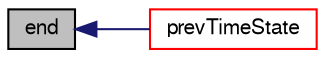 digraph "end"
{
  bgcolor="transparent";
  edge [fontname="FreeSans",fontsize="10",labelfontname="FreeSans",labelfontsize="10"];
  node [fontname="FreeSans",fontsize="10",shape=record];
  rankdir="LR";
  Node26075 [label="end",height=0.2,width=0.4,color="black", fillcolor="grey75", style="filled", fontcolor="black"];
  Node26075 -> Node26076 [dir="back",color="midnightblue",fontsize="10",style="solid",fontname="FreeSans"];
  Node26076 [label="prevTimeState",height=0.2,width=0.4,color="red",URL="$a26350.html#a138041e78b81df1eee147266c7470a96",tooltip="Return previous TimeState if time is being sub-cycled. "];
}
